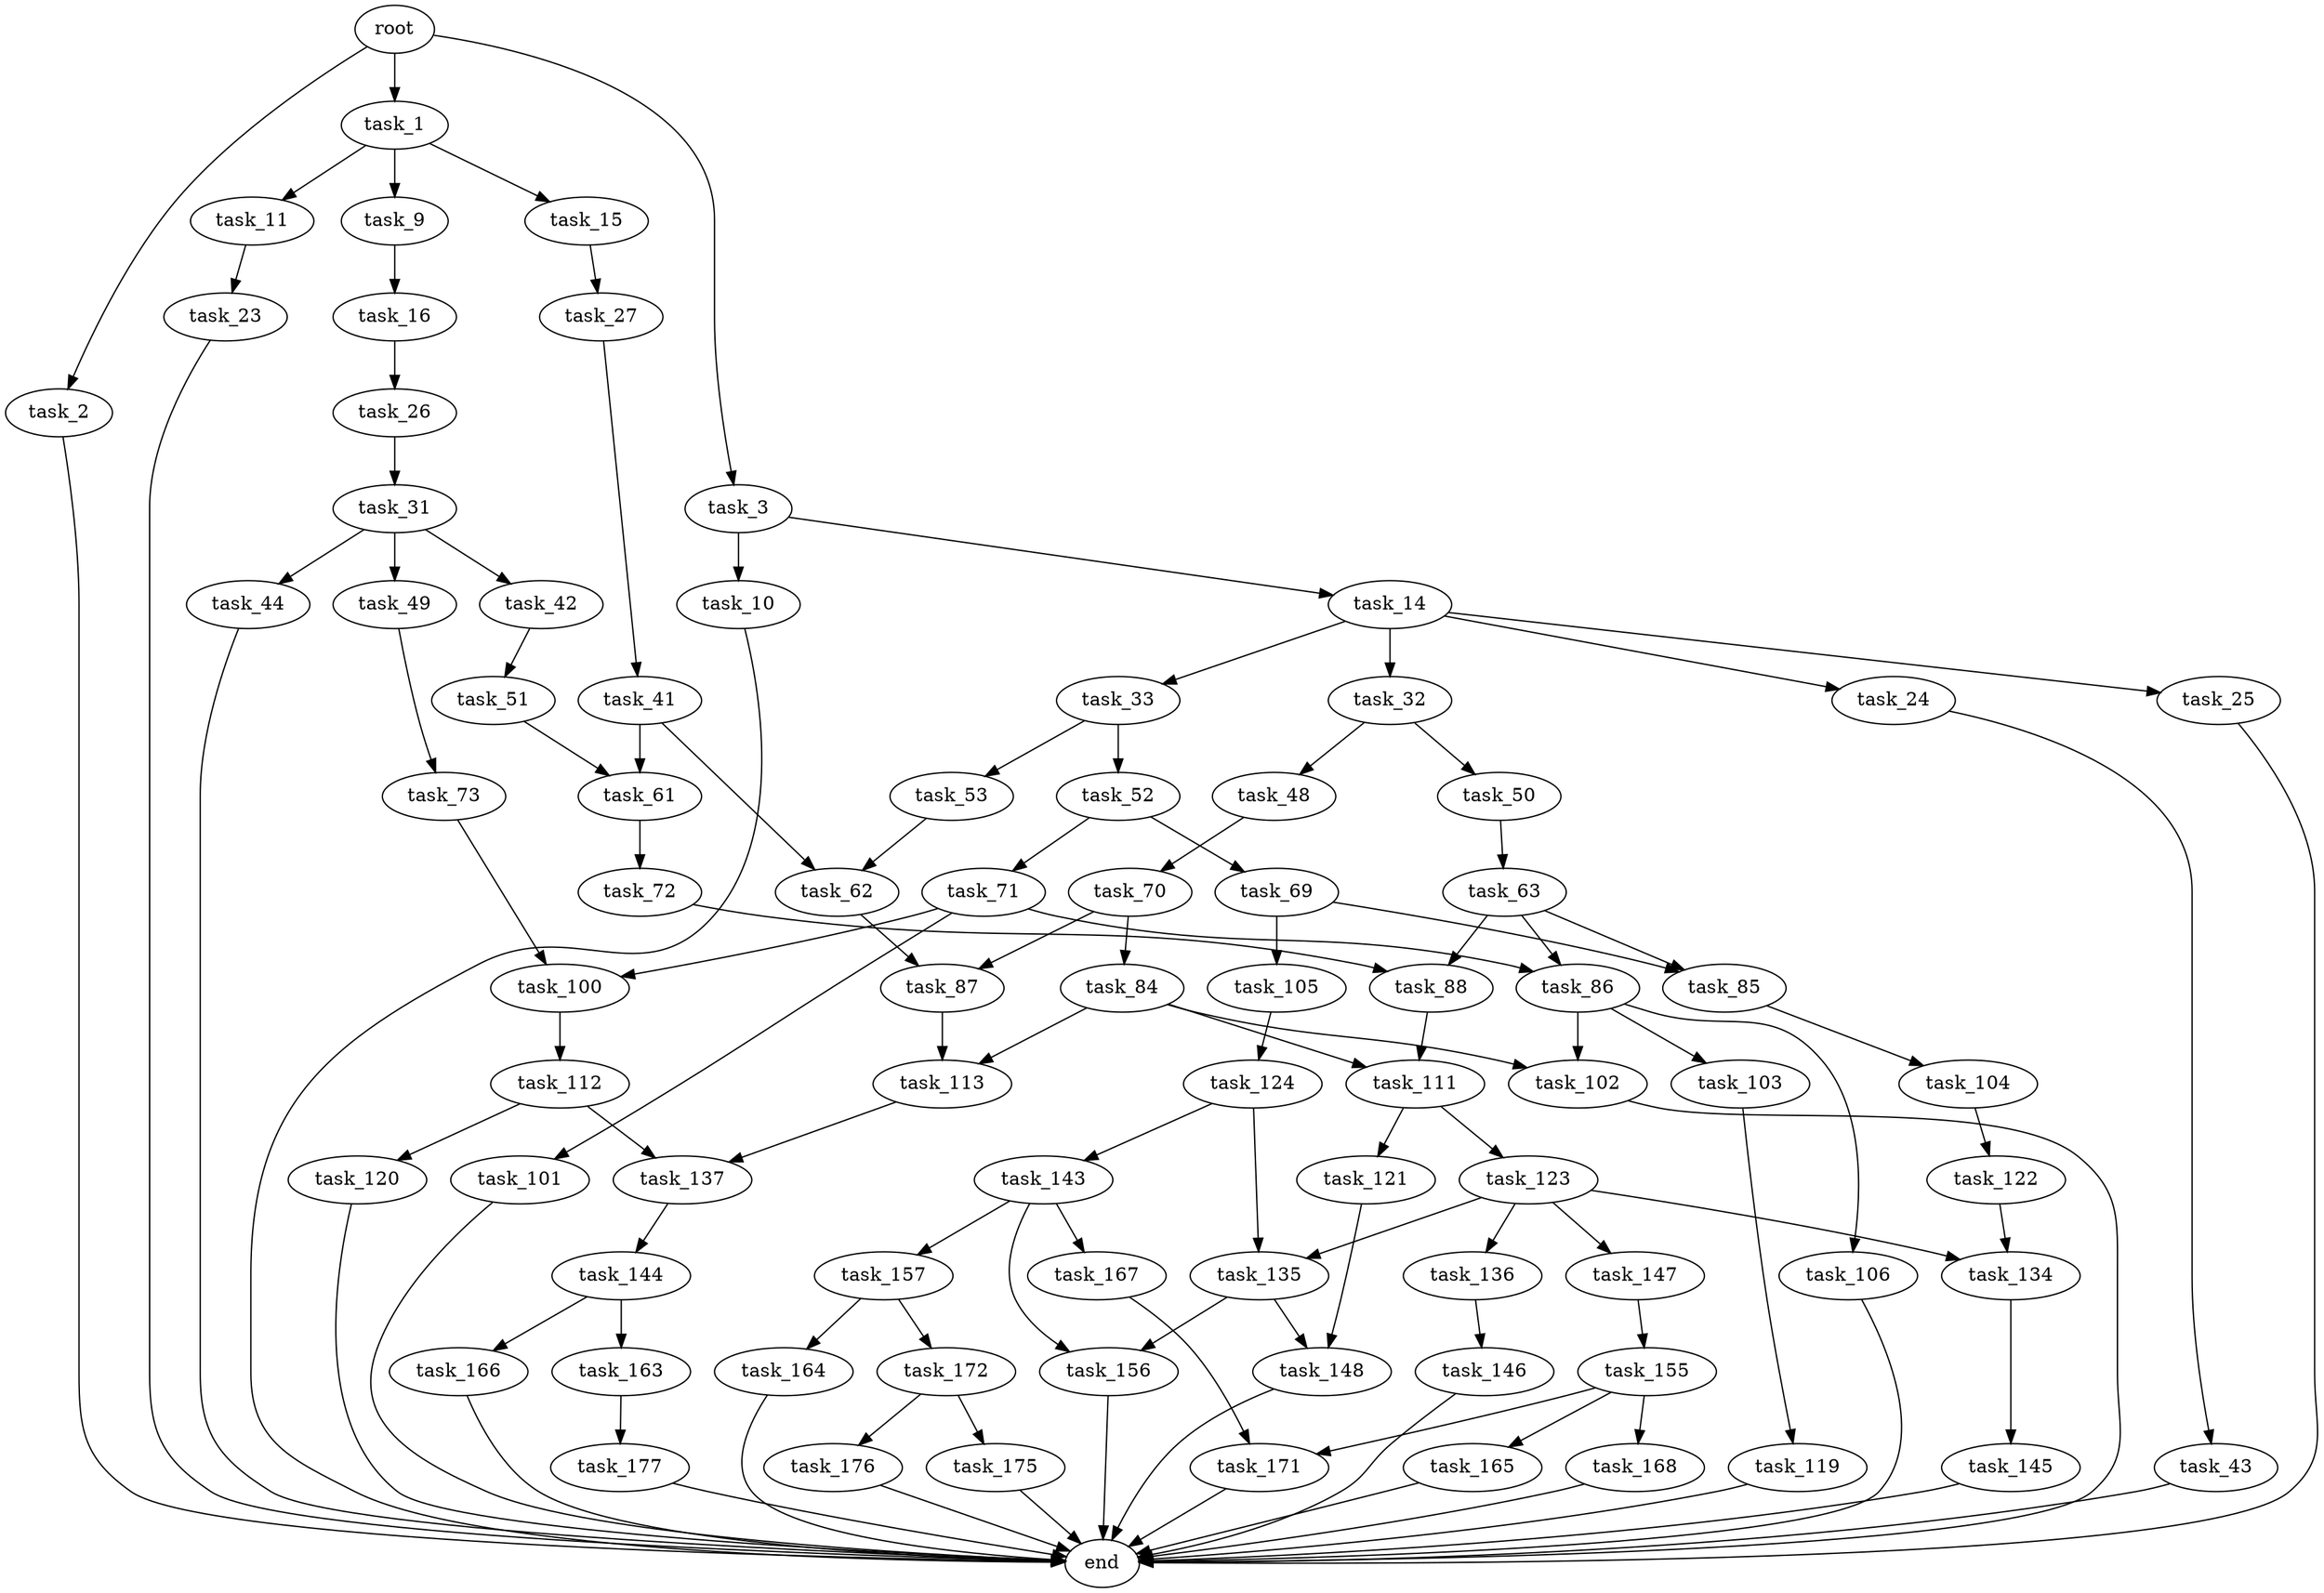 digraph G {
  root [size="0.000000"];
  task_1 [size="12052817548.000000"];
  task_2 [size="779281912027.000000"];
  task_3 [size="368293445632.000000"];
  task_9 [size="368293445632.000000"];
  task_10 [size="231928233984.000000"];
  task_11 [size="104083521428.000000"];
  task_14 [size="35060470054.000000"];
  task_15 [size="8589934592.000000"];
  task_16 [size="231928233984.000000"];
  task_23 [size="2621342100.000000"];
  task_24 [size="714655081677.000000"];
  task_25 [size="11765641332.000000"];
  task_26 [size="1073741824000.000000"];
  task_27 [size="29949161645.000000"];
  task_31 [size="829677272736.000000"];
  task_32 [size="181124112246.000000"];
  task_33 [size="19130245277.000000"];
  task_41 [size="134217728000.000000"];
  task_42 [size="12137689999.000000"];
  task_43 [size="134217728000.000000"];
  task_44 [size="38779697264.000000"];
  task_48 [size="139756356365.000000"];
  task_49 [size="361050478328.000000"];
  task_50 [size="188502319190.000000"];
  task_51 [size="368293445632.000000"];
  task_52 [size="239969769957.000000"];
  task_53 [size="816675034.000000"];
  task_61 [size="368293445632.000000"];
  task_62 [size="6536181818.000000"];
  task_63 [size="6999310605.000000"];
  task_69 [size="8589934592.000000"];
  task_70 [size="68719476736.000000"];
  task_71 [size="521761636251.000000"];
  task_72 [size="1073741824000.000000"];
  task_73 [size="231928233984.000000"];
  task_84 [size="7505641792.000000"];
  task_85 [size="134217728000.000000"];
  task_86 [size="3017517783.000000"];
  task_87 [size="28991029248.000000"];
  task_88 [size="1073741824000.000000"];
  task_100 [size="231928233984.000000"];
  task_101 [size="802921258457.000000"];
  task_102 [size="8589934592.000000"];
  task_103 [size="1073741824000.000000"];
  task_104 [size="368293445632.000000"];
  task_105 [size="3392121850.000000"];
  task_106 [size="22259915113.000000"];
  task_111 [size="21378518563.000000"];
  task_112 [size="28991029248.000000"];
  task_113 [size="13106631932.000000"];
  task_119 [size="6252878784.000000"];
  task_120 [size="502542671730.000000"];
  task_121 [size="715566627032.000000"];
  task_122 [size="30110459339.000000"];
  task_123 [size="41604646089.000000"];
  task_124 [size="782757789696.000000"];
  task_134 [size="109714335714.000000"];
  task_135 [size="368293445632.000000"];
  task_136 [size="103670621525.000000"];
  task_137 [size="1073741824000.000000"];
  task_143 [size="8784457829.000000"];
  task_144 [size="549755813888.000000"];
  task_145 [size="549755813888.000000"];
  task_146 [size="414035178526.000000"];
  task_147 [size="549755813888.000000"];
  task_148 [size="28472551313.000000"];
  task_155 [size="1134769139809.000000"];
  task_156 [size="28991029248.000000"];
  task_157 [size="522311755546.000000"];
  task_163 [size="68719476736.000000"];
  task_164 [size="6429170098.000000"];
  task_165 [size="5602614182.000000"];
  task_166 [size="360401700529.000000"];
  task_167 [size="2246057754.000000"];
  task_168 [size="134217728000.000000"];
  task_171 [size="958373634352.000000"];
  task_172 [size="25809332441.000000"];
  task_175 [size="1775330172.000000"];
  task_176 [size="26487836863.000000"];
  task_177 [size="549755813888.000000"];
  end [size="0.000000"];

  root -> task_1 [size="1.000000"];
  root -> task_2 [size="1.000000"];
  root -> task_3 [size="1.000000"];
  task_1 -> task_9 [size="33554432.000000"];
  task_1 -> task_11 [size="33554432.000000"];
  task_1 -> task_15 [size="33554432.000000"];
  task_2 -> end [size="1.000000"];
  task_3 -> task_10 [size="411041792.000000"];
  task_3 -> task_14 [size="411041792.000000"];
  task_9 -> task_16 [size="411041792.000000"];
  task_10 -> end [size="1.000000"];
  task_11 -> task_23 [size="134217728.000000"];
  task_14 -> task_24 [size="838860800.000000"];
  task_14 -> task_25 [size="838860800.000000"];
  task_14 -> task_32 [size="838860800.000000"];
  task_14 -> task_33 [size="838860800.000000"];
  task_15 -> task_27 [size="33554432.000000"];
  task_16 -> task_26 [size="301989888.000000"];
  task_23 -> end [size="1.000000"];
  task_24 -> task_43 [size="838860800.000000"];
  task_25 -> end [size="1.000000"];
  task_26 -> task_31 [size="838860800.000000"];
  task_27 -> task_41 [size="838860800.000000"];
  task_31 -> task_42 [size="679477248.000000"];
  task_31 -> task_44 [size="679477248.000000"];
  task_31 -> task_49 [size="679477248.000000"];
  task_32 -> task_48 [size="536870912.000000"];
  task_32 -> task_50 [size="536870912.000000"];
  task_33 -> task_52 [size="838860800.000000"];
  task_33 -> task_53 [size="838860800.000000"];
  task_41 -> task_61 [size="209715200.000000"];
  task_41 -> task_62 [size="209715200.000000"];
  task_42 -> task_51 [size="209715200.000000"];
  task_43 -> end [size="1.000000"];
  task_44 -> end [size="1.000000"];
  task_48 -> task_70 [size="301989888.000000"];
  task_49 -> task_73 [size="536870912.000000"];
  task_50 -> task_63 [size="134217728.000000"];
  task_51 -> task_61 [size="411041792.000000"];
  task_52 -> task_69 [size="209715200.000000"];
  task_52 -> task_71 [size="209715200.000000"];
  task_53 -> task_62 [size="33554432.000000"];
  task_61 -> task_72 [size="411041792.000000"];
  task_62 -> task_87 [size="209715200.000000"];
  task_63 -> task_85 [size="536870912.000000"];
  task_63 -> task_86 [size="536870912.000000"];
  task_63 -> task_88 [size="536870912.000000"];
  task_69 -> task_85 [size="33554432.000000"];
  task_69 -> task_105 [size="33554432.000000"];
  task_70 -> task_84 [size="134217728.000000"];
  task_70 -> task_87 [size="134217728.000000"];
  task_71 -> task_86 [size="679477248.000000"];
  task_71 -> task_100 [size="679477248.000000"];
  task_71 -> task_101 [size="679477248.000000"];
  task_72 -> task_88 [size="838860800.000000"];
  task_73 -> task_100 [size="301989888.000000"];
  task_84 -> task_102 [size="301989888.000000"];
  task_84 -> task_111 [size="301989888.000000"];
  task_84 -> task_113 [size="301989888.000000"];
  task_85 -> task_104 [size="209715200.000000"];
  task_86 -> task_102 [size="134217728.000000"];
  task_86 -> task_103 [size="134217728.000000"];
  task_86 -> task_106 [size="134217728.000000"];
  task_87 -> task_113 [size="75497472.000000"];
  task_88 -> task_111 [size="838860800.000000"];
  task_100 -> task_112 [size="301989888.000000"];
  task_101 -> end [size="1.000000"];
  task_102 -> end [size="1.000000"];
  task_103 -> task_119 [size="838860800.000000"];
  task_104 -> task_122 [size="411041792.000000"];
  task_105 -> task_124 [size="134217728.000000"];
  task_106 -> end [size="1.000000"];
  task_111 -> task_121 [size="411041792.000000"];
  task_111 -> task_123 [size="411041792.000000"];
  task_112 -> task_120 [size="75497472.000000"];
  task_112 -> task_137 [size="75497472.000000"];
  task_113 -> task_137 [size="536870912.000000"];
  task_119 -> end [size="1.000000"];
  task_120 -> end [size="1.000000"];
  task_121 -> task_148 [size="536870912.000000"];
  task_122 -> task_134 [size="75497472.000000"];
  task_123 -> task_134 [size="679477248.000000"];
  task_123 -> task_135 [size="679477248.000000"];
  task_123 -> task_136 [size="679477248.000000"];
  task_123 -> task_147 [size="679477248.000000"];
  task_124 -> task_135 [size="679477248.000000"];
  task_124 -> task_143 [size="679477248.000000"];
  task_134 -> task_145 [size="75497472.000000"];
  task_135 -> task_148 [size="411041792.000000"];
  task_135 -> task_156 [size="411041792.000000"];
  task_136 -> task_146 [size="301989888.000000"];
  task_137 -> task_144 [size="838860800.000000"];
  task_143 -> task_156 [size="209715200.000000"];
  task_143 -> task_157 [size="209715200.000000"];
  task_143 -> task_167 [size="209715200.000000"];
  task_144 -> task_163 [size="536870912.000000"];
  task_144 -> task_166 [size="536870912.000000"];
  task_145 -> end [size="1.000000"];
  task_146 -> end [size="1.000000"];
  task_147 -> task_155 [size="536870912.000000"];
  task_148 -> end [size="1.000000"];
  task_155 -> task_165 [size="838860800.000000"];
  task_155 -> task_168 [size="838860800.000000"];
  task_155 -> task_171 [size="838860800.000000"];
  task_156 -> end [size="1.000000"];
  task_157 -> task_164 [size="838860800.000000"];
  task_157 -> task_172 [size="838860800.000000"];
  task_163 -> task_177 [size="134217728.000000"];
  task_164 -> end [size="1.000000"];
  task_165 -> end [size="1.000000"];
  task_166 -> end [size="1.000000"];
  task_167 -> task_171 [size="209715200.000000"];
  task_168 -> end [size="1.000000"];
  task_171 -> end [size="1.000000"];
  task_172 -> task_175 [size="536870912.000000"];
  task_172 -> task_176 [size="536870912.000000"];
  task_175 -> end [size="1.000000"];
  task_176 -> end [size="1.000000"];
  task_177 -> end [size="1.000000"];
}
